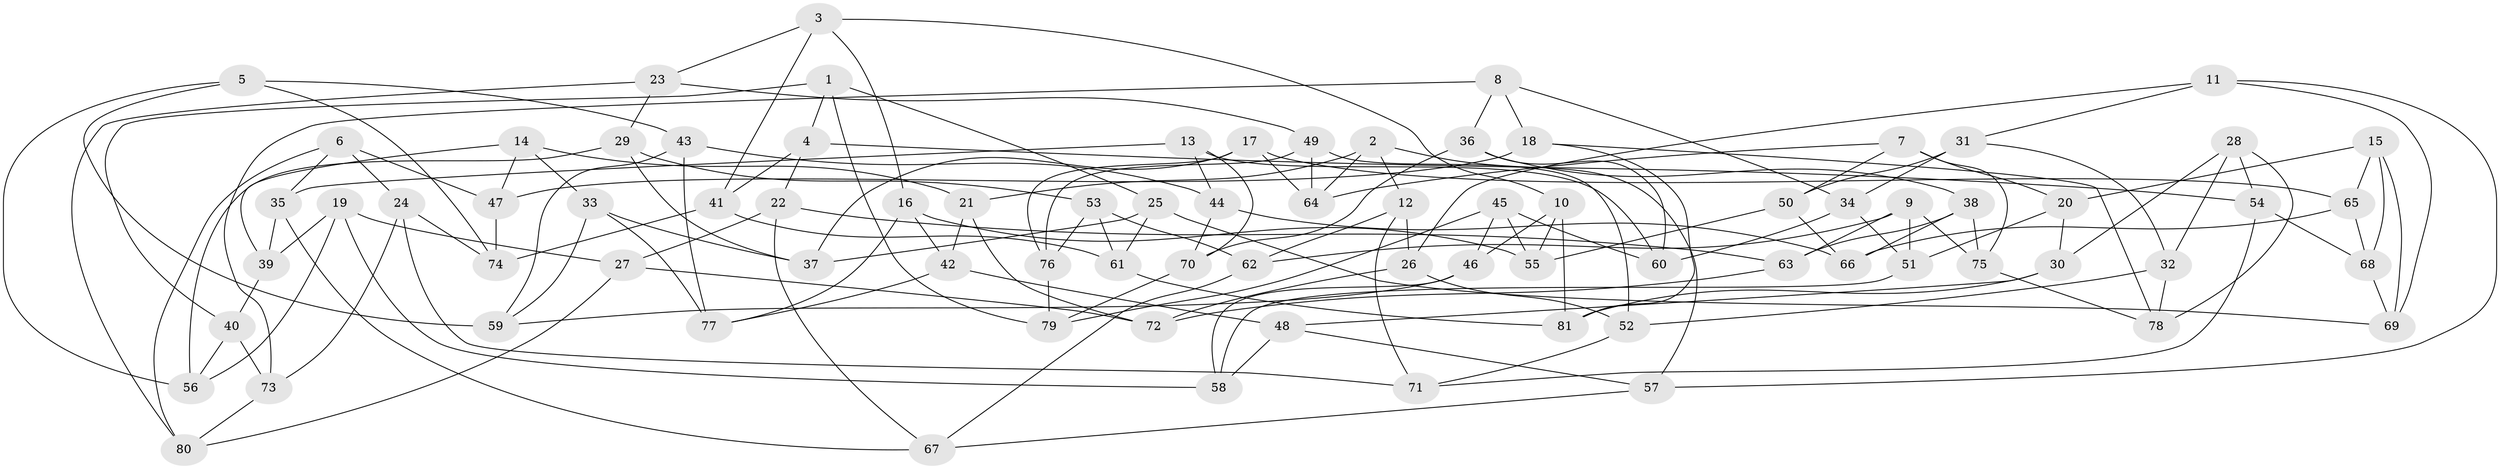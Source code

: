 // Generated by graph-tools (version 1.1) at 2025/03/03/09/25 03:03:05]
// undirected, 81 vertices, 162 edges
graph export_dot {
graph [start="1"]
  node [color=gray90,style=filled];
  1;
  2;
  3;
  4;
  5;
  6;
  7;
  8;
  9;
  10;
  11;
  12;
  13;
  14;
  15;
  16;
  17;
  18;
  19;
  20;
  21;
  22;
  23;
  24;
  25;
  26;
  27;
  28;
  29;
  30;
  31;
  32;
  33;
  34;
  35;
  36;
  37;
  38;
  39;
  40;
  41;
  42;
  43;
  44;
  45;
  46;
  47;
  48;
  49;
  50;
  51;
  52;
  53;
  54;
  55;
  56;
  57;
  58;
  59;
  60;
  61;
  62;
  63;
  64;
  65;
  66;
  67;
  68;
  69;
  70;
  71;
  72;
  73;
  74;
  75;
  76;
  77;
  78;
  79;
  80;
  81;
  1 -- 25;
  1 -- 40;
  1 -- 4;
  1 -- 79;
  2 -- 64;
  2 -- 12;
  2 -- 21;
  2 -- 57;
  3 -- 41;
  3 -- 16;
  3 -- 23;
  3 -- 10;
  4 -- 54;
  4 -- 41;
  4 -- 22;
  5 -- 56;
  5 -- 59;
  5 -- 43;
  5 -- 74;
  6 -- 47;
  6 -- 80;
  6 -- 35;
  6 -- 24;
  7 -- 64;
  7 -- 75;
  7 -- 20;
  7 -- 50;
  8 -- 18;
  8 -- 36;
  8 -- 73;
  8 -- 34;
  9 -- 63;
  9 -- 51;
  9 -- 62;
  9 -- 75;
  10 -- 55;
  10 -- 81;
  10 -- 46;
  11 -- 31;
  11 -- 26;
  11 -- 69;
  11 -- 57;
  12 -- 26;
  12 -- 62;
  12 -- 71;
  13 -- 70;
  13 -- 44;
  13 -- 35;
  13 -- 60;
  14 -- 39;
  14 -- 33;
  14 -- 21;
  14 -- 47;
  15 -- 20;
  15 -- 69;
  15 -- 68;
  15 -- 65;
  16 -- 55;
  16 -- 42;
  16 -- 77;
  17 -- 76;
  17 -- 65;
  17 -- 64;
  17 -- 37;
  18 -- 81;
  18 -- 47;
  18 -- 78;
  19 -- 56;
  19 -- 39;
  19 -- 58;
  19 -- 27;
  20 -- 51;
  20 -- 30;
  21 -- 72;
  21 -- 42;
  22 -- 67;
  22 -- 63;
  22 -- 27;
  23 -- 29;
  23 -- 49;
  23 -- 80;
  24 -- 73;
  24 -- 74;
  24 -- 71;
  25 -- 61;
  25 -- 69;
  25 -- 37;
  26 -- 72;
  26 -- 52;
  27 -- 80;
  27 -- 72;
  28 -- 78;
  28 -- 30;
  28 -- 32;
  28 -- 54;
  29 -- 56;
  29 -- 53;
  29 -- 37;
  30 -- 48;
  30 -- 81;
  31 -- 34;
  31 -- 50;
  31 -- 32;
  32 -- 52;
  32 -- 78;
  33 -- 77;
  33 -- 37;
  33 -- 59;
  34 -- 60;
  34 -- 51;
  35 -- 67;
  35 -- 39;
  36 -- 60;
  36 -- 70;
  36 -- 38;
  38 -- 66;
  38 -- 75;
  38 -- 63;
  39 -- 40;
  40 -- 56;
  40 -- 73;
  41 -- 61;
  41 -- 74;
  42 -- 77;
  42 -- 48;
  43 -- 44;
  43 -- 59;
  43 -- 77;
  44 -- 66;
  44 -- 70;
  45 -- 60;
  45 -- 79;
  45 -- 55;
  45 -- 46;
  46 -- 58;
  46 -- 59;
  47 -- 74;
  48 -- 57;
  48 -- 58;
  49 -- 52;
  49 -- 64;
  49 -- 76;
  50 -- 55;
  50 -- 66;
  51 -- 58;
  52 -- 71;
  53 -- 61;
  53 -- 62;
  53 -- 76;
  54 -- 71;
  54 -- 68;
  57 -- 67;
  61 -- 81;
  62 -- 67;
  63 -- 72;
  65 -- 68;
  65 -- 66;
  68 -- 69;
  70 -- 79;
  73 -- 80;
  75 -- 78;
  76 -- 79;
}
